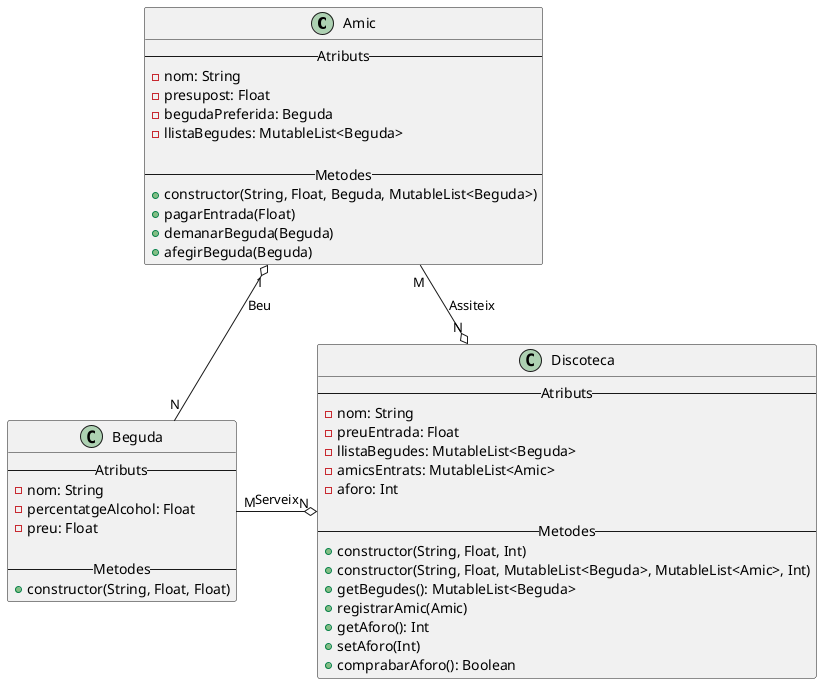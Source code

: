 @startuml
'https://plantuml.com/class-diagram

class Amic {
    --Atributs--
        - nom: String
        - presupost: Float
        - begudaPreferida: Beguda
        - llistaBegudes: MutableList<Beguda>

    --Metodes--
        + constructor(String, Float, Beguda, MutableList<Beguda>)
        + pagarEntrada(Float)
        + demanarBeguda(Beguda)
        + afegirBeguda(Beguda)
}

class Beguda {
    --Atributs--
        - nom: String
        - percentatgeAlcohol: Float
        - preu: Float

    --Metodes--
        + constructor(String, Float, Float)
}

class Discoteca {
    --Atributs--
        - nom: String
        - preuEntrada: Float
        - llistaBegudes: MutableList<Beguda>
        - amicsEntrats: MutableList<Amic>
        - aforo: Int

    --Metodes--
        + constructor(String, Float, Int)
        + constructor(String, Float, MutableList<Beguda>, MutableList<Amic>, Int)
        + getBegudes(): MutableList<Beguda>
        + registrarAmic(Amic)
        + getAforo(): Int
        + setAforo(Int)
        + comprabarAforo(): Boolean
}

Amic "1" o-- "N" Beguda: Beu
Discoteca "N" o-up- "M" Amic: Assiteix
Discoteca "N" o-left- "M" Beguda: Serveix

@enduml